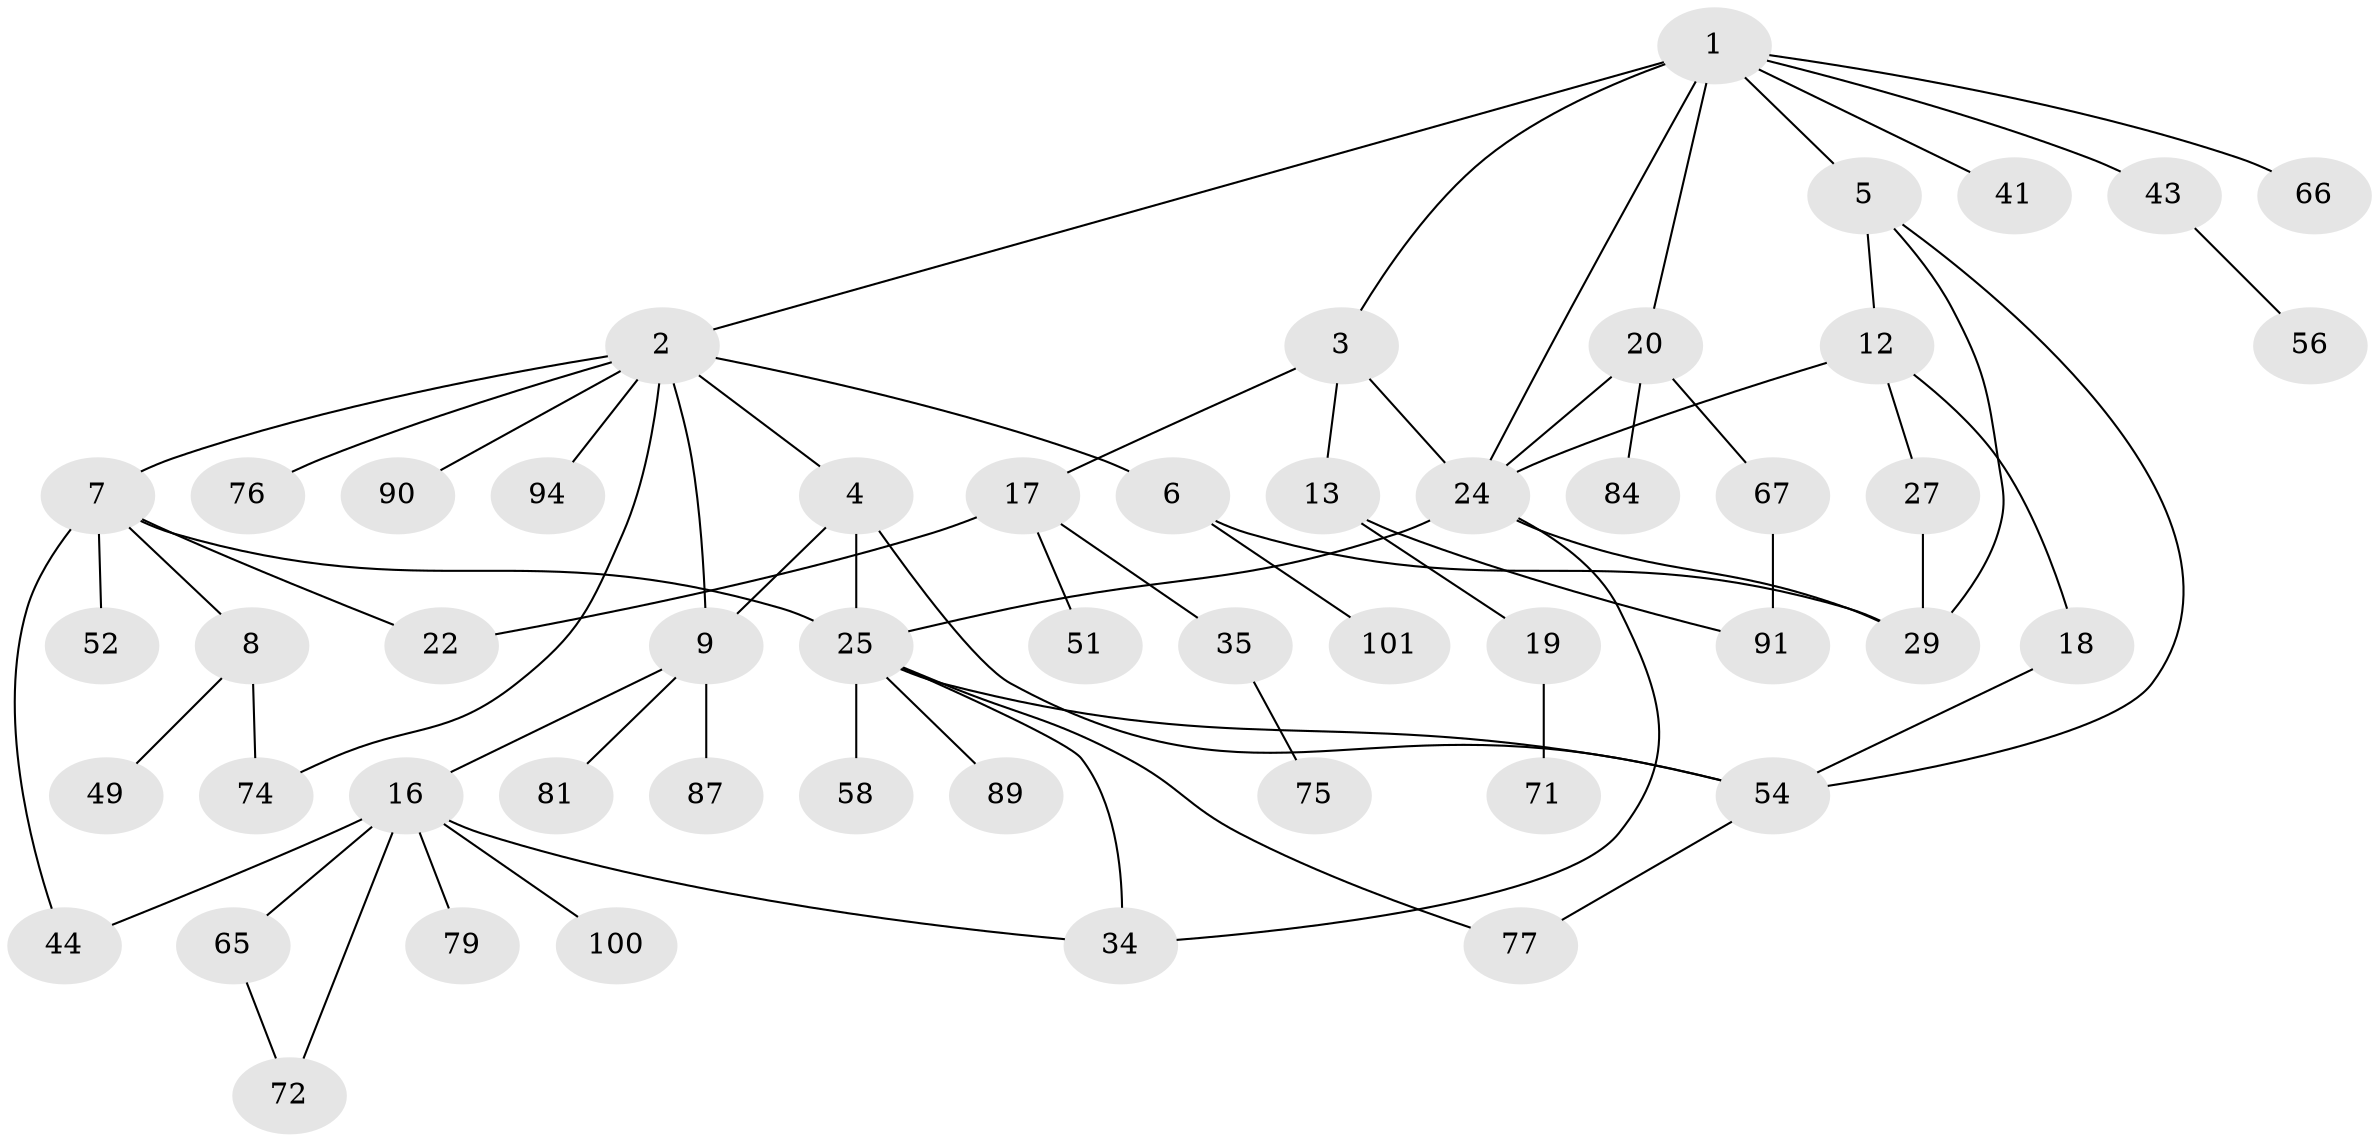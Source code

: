 // original degree distribution, {5: 0.029411764705882353, 8: 0.00980392156862745, 4: 0.09803921568627451, 3: 0.20588235294117646, 6: 0.049019607843137254, 2: 0.29411764705882354, 1: 0.3137254901960784}
// Generated by graph-tools (version 1.1) at 2025/13/03/09/25 04:13:16]
// undirected, 51 vertices, 70 edges
graph export_dot {
graph [start="1"]
  node [color=gray90,style=filled];
  1 [super="+23+10"];
  2 [super="+40"];
  3 [super="+11+14+95"];
  4 [super="+26+42+37"];
  5;
  6;
  7 [super="+85"];
  8 [super="+45"];
  9;
  12 [super="+63+15+50"];
  13;
  16 [super="+31+46"];
  17 [super="+21"];
  18 [super="+73"];
  19 [super="+59"];
  20 [super="+28"];
  22 [super="+68+39"];
  24 [super="+53+30"];
  25 [super="+32+60"];
  27;
  29 [super="+93"];
  34 [super="+36"];
  35 [super="+70"];
  41;
  43;
  44 [super="+48"];
  49;
  51;
  52;
  54 [super="+57"];
  56 [super="+64"];
  58 [super="+61"];
  65;
  66;
  67 [super="+82+78"];
  71;
  72 [super="+83"];
  74 [super="+80+99"];
  75;
  76;
  77;
  79;
  81;
  84;
  87;
  89;
  90;
  91;
  94;
  100;
  101;
  1 -- 2;
  1 -- 3;
  1 -- 5;
  1 -- 66;
  1 -- 41;
  1 -- 43;
  1 -- 20;
  1 -- 24;
  2 -- 4;
  2 -- 6;
  2 -- 7;
  2 -- 76;
  2 -- 90;
  2 -- 94;
  2 -- 9;
  2 -- 74;
  3 -- 13;
  3 -- 17;
  3 -- 24;
  4 -- 9;
  4 -- 25 [weight=2];
  4 -- 54;
  5 -- 12;
  5 -- 54;
  5 -- 29;
  6 -- 29;
  6 -- 101;
  7 -- 8;
  7 -- 25 [weight=2];
  7 -- 52;
  7 -- 22;
  7 -- 44;
  8 -- 49;
  8 -- 74;
  9 -- 16 [weight=2];
  9 -- 81;
  9 -- 87;
  12 -- 24;
  12 -- 18;
  12 -- 27;
  13 -- 19;
  13 -- 91;
  16 -- 65;
  16 -- 34;
  16 -- 100;
  16 -- 72;
  16 -- 44;
  16 -- 79;
  17 -- 22;
  17 -- 51;
  17 -- 35;
  18 -- 54;
  19 -- 71;
  20 -- 24;
  20 -- 67;
  20 -- 84;
  24 -- 29;
  24 -- 34;
  24 -- 25;
  25 -- 89;
  25 -- 34;
  25 -- 54;
  25 -- 58;
  25 -- 77;
  27 -- 29;
  35 -- 75;
  43 -- 56;
  54 -- 77;
  65 -- 72;
  67 -- 91;
}

